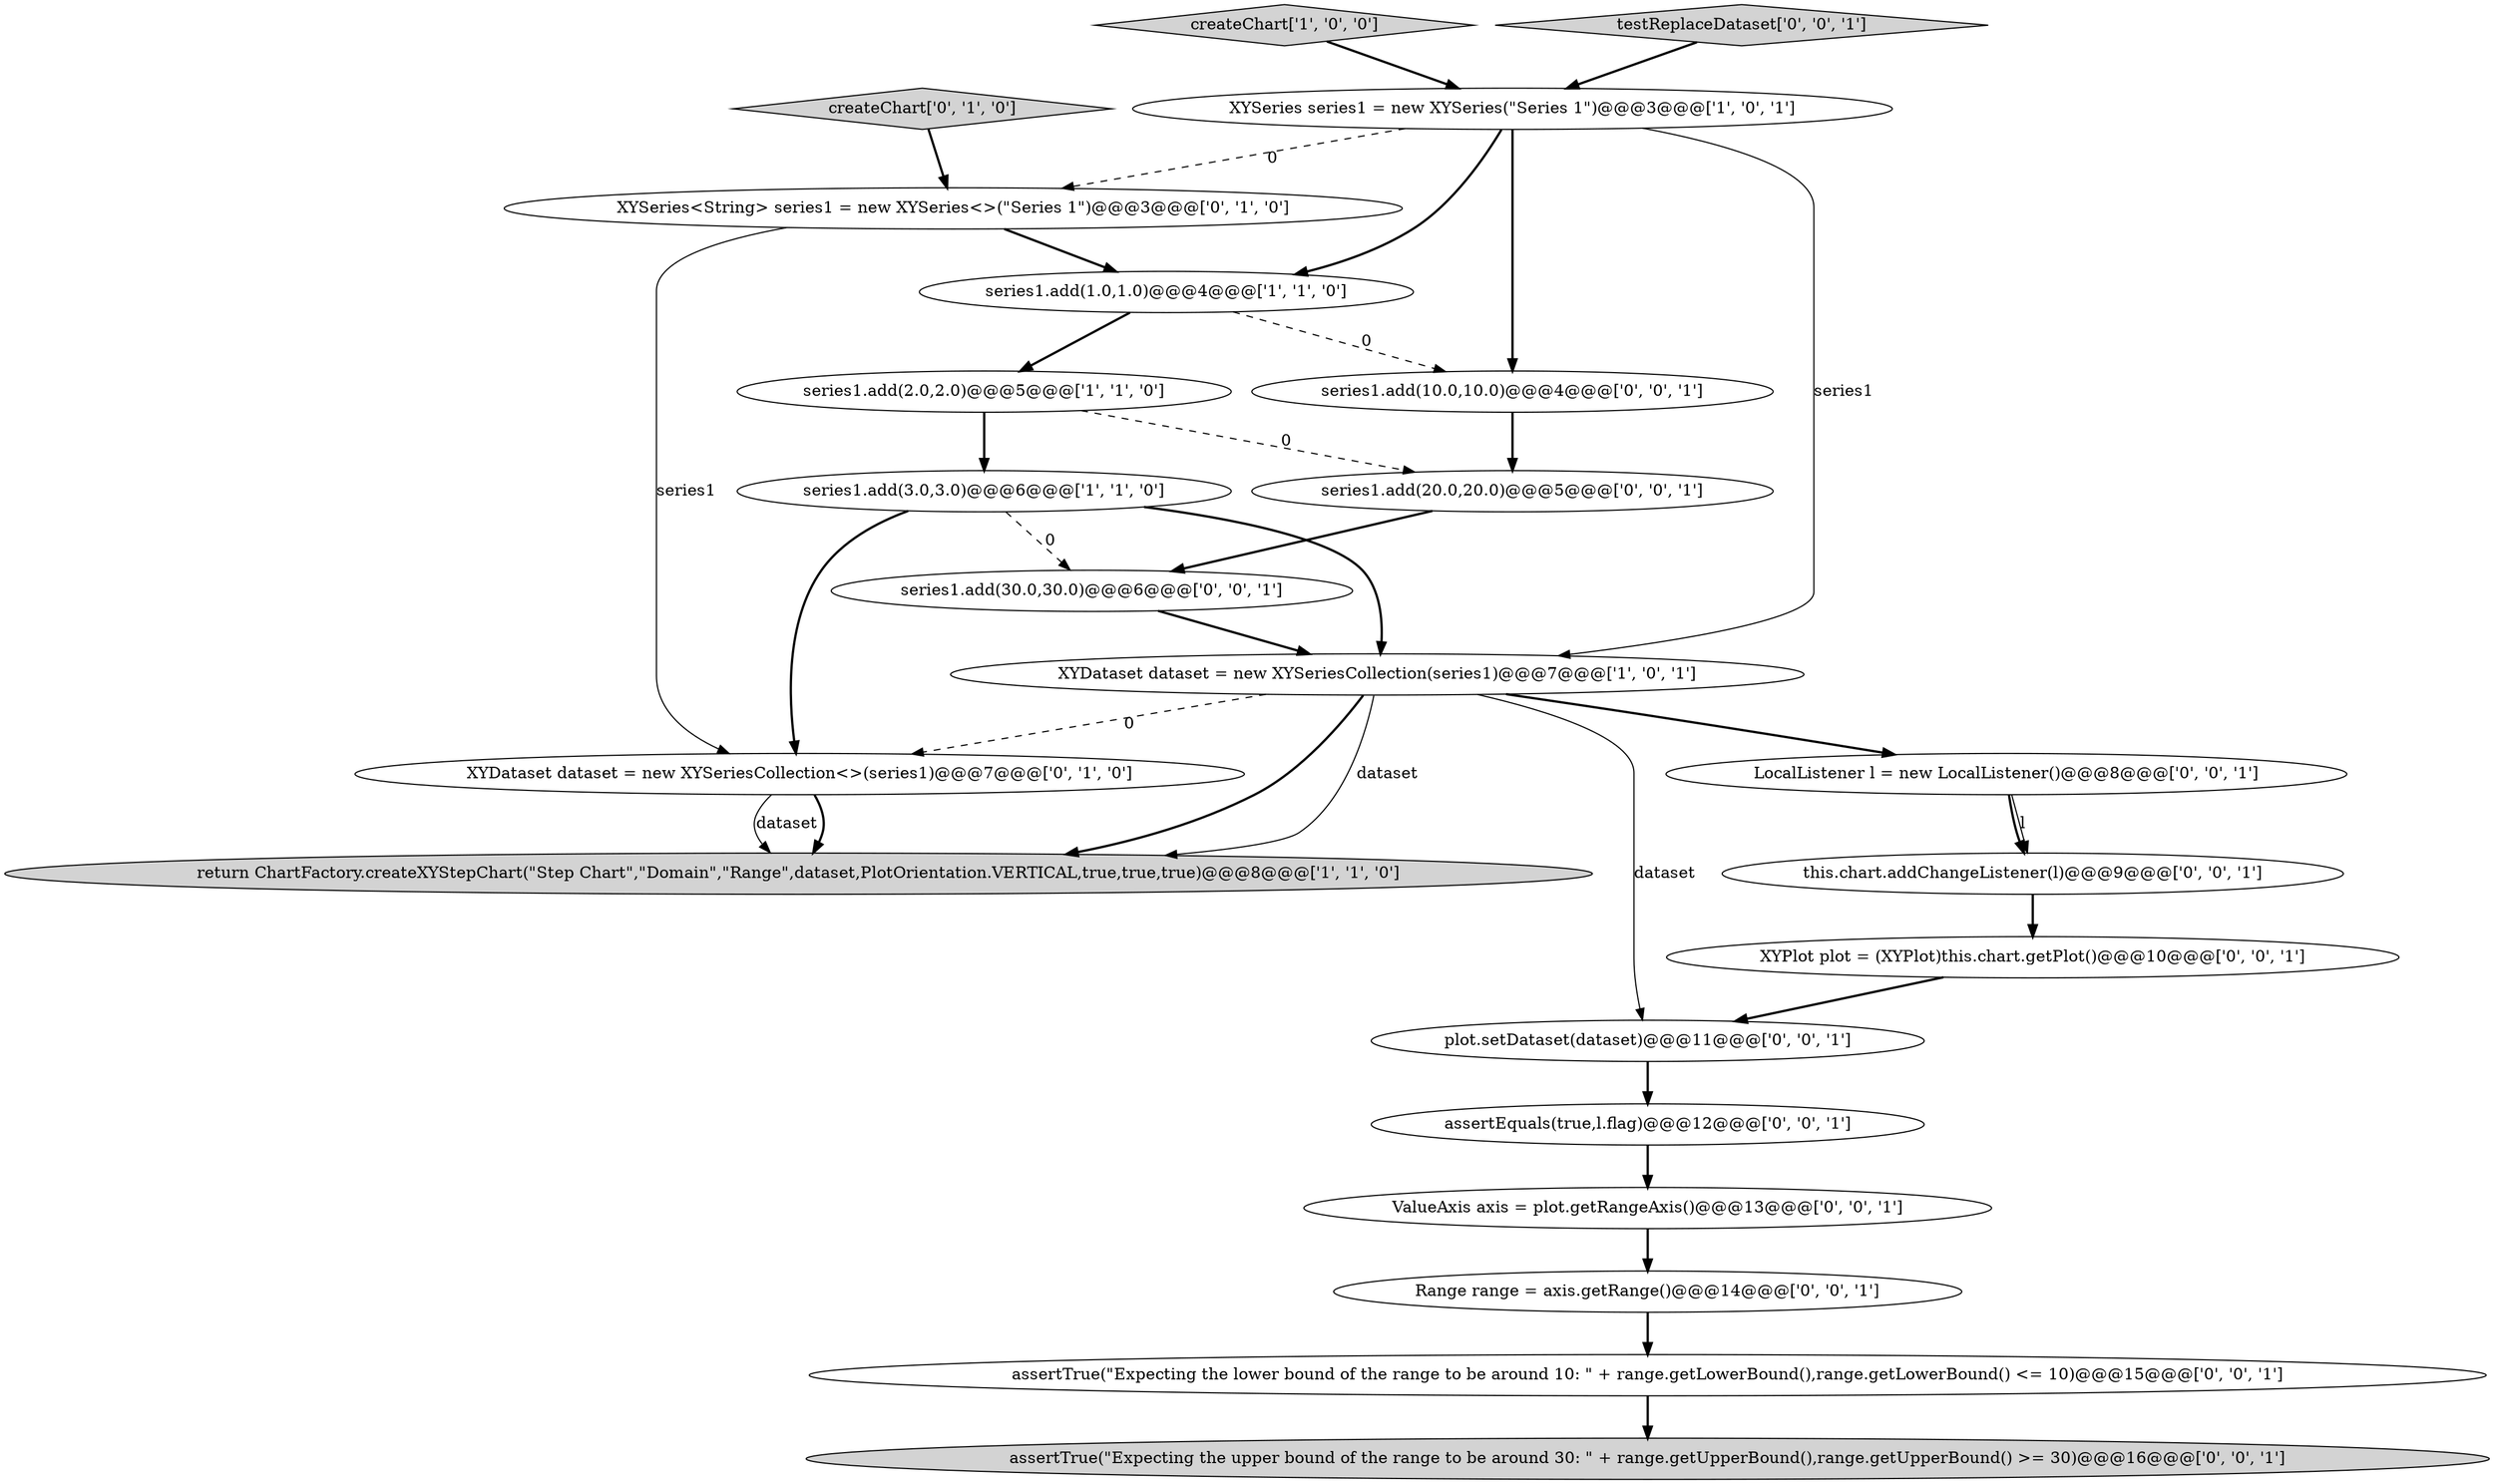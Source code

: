 digraph {
17 [style = filled, label = "assertTrue(\"Expecting the lower bound of the range to be around 10: \" + range.getLowerBound(),range.getLowerBound() <= 10)@@@15@@@['0', '0', '1']", fillcolor = white, shape = ellipse image = "AAA0AAABBB3BBB"];
6 [style = filled, label = "XYDataset dataset = new XYSeriesCollection(series1)@@@7@@@['1', '0', '1']", fillcolor = white, shape = ellipse image = "AAA0AAABBB1BBB"];
18 [style = filled, label = "LocalListener l = new LocalListener()@@@8@@@['0', '0', '1']", fillcolor = white, shape = ellipse image = "AAA0AAABBB3BBB"];
20 [style = filled, label = "series1.add(30.0,30.0)@@@6@@@['0', '0', '1']", fillcolor = white, shape = ellipse image = "AAA0AAABBB3BBB"];
1 [style = filled, label = "XYSeries series1 = new XYSeries(\"Series 1\")@@@3@@@['1', '0', '1']", fillcolor = white, shape = ellipse image = "AAA0AAABBB1BBB"];
22 [style = filled, label = "assertTrue(\"Expecting the upper bound of the range to be around 30: \" + range.getUpperBound(),range.getUpperBound() >= 30)@@@16@@@['0', '0', '1']", fillcolor = lightgray, shape = ellipse image = "AAA0AAABBB3BBB"];
0 [style = filled, label = "series1.add(3.0,3.0)@@@6@@@['1', '1', '0']", fillcolor = white, shape = ellipse image = "AAA0AAABBB1BBB"];
19 [style = filled, label = "XYPlot plot = (XYPlot)this.chart.getPlot()@@@10@@@['0', '0', '1']", fillcolor = white, shape = ellipse image = "AAA0AAABBB3BBB"];
8 [style = filled, label = "XYDataset dataset = new XYSeriesCollection<>(series1)@@@7@@@['0', '1', '0']", fillcolor = white, shape = ellipse image = "AAA1AAABBB2BBB"];
2 [style = filled, label = "return ChartFactory.createXYStepChart(\"Step Chart\",\"Domain\",\"Range\",dataset,PlotOrientation.VERTICAL,true,true,true)@@@8@@@['1', '1', '0']", fillcolor = lightgray, shape = ellipse image = "AAA0AAABBB1BBB"];
14 [style = filled, label = "plot.setDataset(dataset)@@@11@@@['0', '0', '1']", fillcolor = white, shape = ellipse image = "AAA0AAABBB3BBB"];
7 [style = filled, label = "createChart['0', '1', '0']", fillcolor = lightgray, shape = diamond image = "AAA0AAABBB2BBB"];
4 [style = filled, label = "createChart['1', '0', '0']", fillcolor = lightgray, shape = diamond image = "AAA0AAABBB1BBB"];
3 [style = filled, label = "series1.add(2.0,2.0)@@@5@@@['1', '1', '0']", fillcolor = white, shape = ellipse image = "AAA0AAABBB1BBB"];
5 [style = filled, label = "series1.add(1.0,1.0)@@@4@@@['1', '1', '0']", fillcolor = white, shape = ellipse image = "AAA0AAABBB1BBB"];
21 [style = filled, label = "assertEquals(true,l.flag)@@@12@@@['0', '0', '1']", fillcolor = white, shape = ellipse image = "AAA0AAABBB3BBB"];
11 [style = filled, label = "testReplaceDataset['0', '0', '1']", fillcolor = lightgray, shape = diamond image = "AAA0AAABBB3BBB"];
9 [style = filled, label = "XYSeries<String> series1 = new XYSeries<>(\"Series 1\")@@@3@@@['0', '1', '0']", fillcolor = white, shape = ellipse image = "AAA1AAABBB2BBB"];
10 [style = filled, label = "ValueAxis axis = plot.getRangeAxis()@@@13@@@['0', '0', '1']", fillcolor = white, shape = ellipse image = "AAA0AAABBB3BBB"];
13 [style = filled, label = "series1.add(20.0,20.0)@@@5@@@['0', '0', '1']", fillcolor = white, shape = ellipse image = "AAA0AAABBB3BBB"];
15 [style = filled, label = "Range range = axis.getRange()@@@14@@@['0', '0', '1']", fillcolor = white, shape = ellipse image = "AAA0AAABBB3BBB"];
12 [style = filled, label = "series1.add(10.0,10.0)@@@4@@@['0', '0', '1']", fillcolor = white, shape = ellipse image = "AAA0AAABBB3BBB"];
16 [style = filled, label = "this.chart.addChangeListener(l)@@@9@@@['0', '0', '1']", fillcolor = white, shape = ellipse image = "AAA0AAABBB3BBB"];
0->6 [style = bold, label=""];
9->8 [style = solid, label="series1"];
6->2 [style = solid, label="dataset"];
6->14 [style = solid, label="dataset"];
6->18 [style = bold, label=""];
18->16 [style = solid, label="l"];
20->6 [style = bold, label=""];
14->21 [style = bold, label=""];
7->9 [style = bold, label=""];
1->12 [style = bold, label=""];
1->9 [style = dashed, label="0"];
16->19 [style = bold, label=""];
11->1 [style = bold, label=""];
0->8 [style = bold, label=""];
3->13 [style = dashed, label="0"];
0->20 [style = dashed, label="0"];
21->10 [style = bold, label=""];
4->1 [style = bold, label=""];
6->2 [style = bold, label=""];
12->13 [style = bold, label=""];
1->6 [style = solid, label="series1"];
8->2 [style = bold, label=""];
3->0 [style = bold, label=""];
6->8 [style = dashed, label="0"];
18->16 [style = bold, label=""];
5->12 [style = dashed, label="0"];
10->15 [style = bold, label=""];
17->22 [style = bold, label=""];
5->3 [style = bold, label=""];
19->14 [style = bold, label=""];
13->20 [style = bold, label=""];
9->5 [style = bold, label=""];
8->2 [style = solid, label="dataset"];
1->5 [style = bold, label=""];
15->17 [style = bold, label=""];
}
